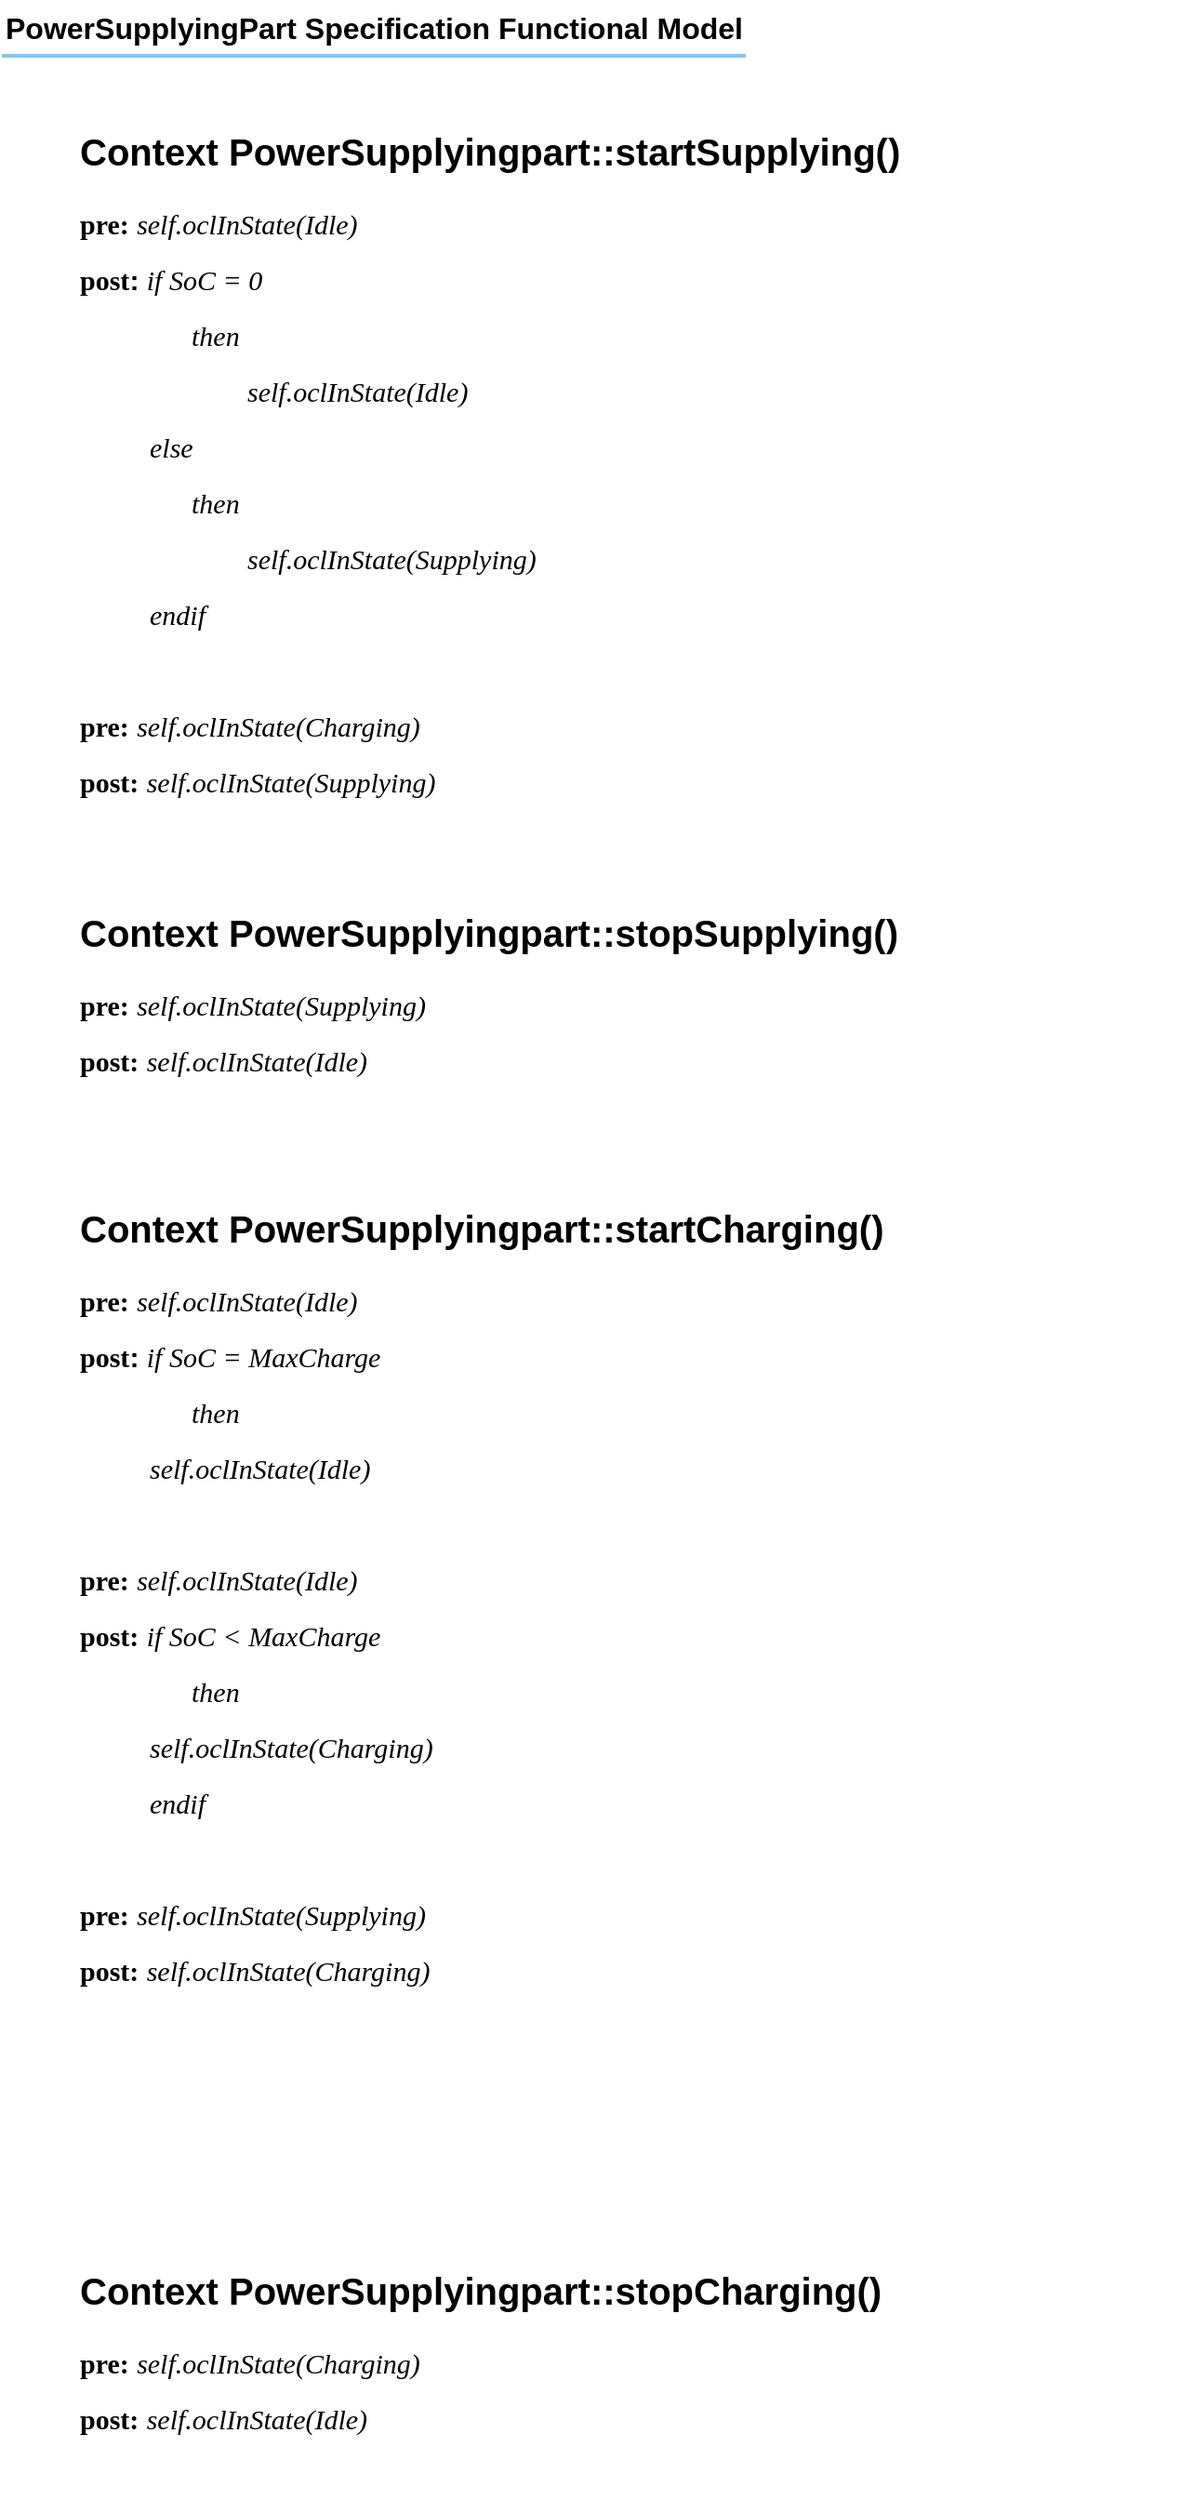 <mxfile version="26.0.6">
  <diagram name="Page-1" id="fLU8VcNCep6opNJ1BtbN">
    <mxGraphModel dx="1343" dy="791" grid="1" gridSize="10" guides="1" tooltips="1" connect="1" arrows="1" fold="1" page="1" pageScale="1" pageWidth="827" pageHeight="1169" math="0" shadow="0">
      <root>
        <mxCell id="0" />
        <mxCell id="1" parent="0" />
        <mxCell id="bMbit08Fi7w39qJ4cQUI-2" value="&lt;h1 style=&quot;margin-top: 0px;&quot;&gt;&lt;font style=&quot;font-size: 20px;&quot;&gt;Context PowerSupplyingpart::startSupplying()&lt;/font&gt;&lt;/h1&gt;&lt;p&gt;&lt;font style=&quot;font-size: 15px;&quot;&gt;&lt;b style=&quot;&quot;&gt;&lt;font face=&quot;Times New Roman&quot;&gt;pre:&lt;/font&gt; &lt;/b&gt;&lt;font face=&quot;Times New Roman&quot;&gt;&lt;i&gt;self.oclInState(Idle)&lt;/i&gt;&lt;/font&gt;&lt;/font&gt;&lt;/p&gt;&lt;p&gt;&lt;font style=&quot;font-size: 15px;&quot;&gt;&lt;b&gt;&lt;font face=&quot;Times New Roman&quot;&gt;post&lt;/font&gt;:&lt;/b&gt;&amp;nbsp;&lt;font face=&quot;Times New Roman&quot;&gt;&lt;i&gt;if SoC = 0&lt;/i&gt;&lt;/font&gt;&lt;/font&gt;&lt;/p&gt;&lt;p&gt;&lt;font face=&quot;Times New Roman&quot; style=&quot;font-size: 15px;&quot;&gt;&lt;i&gt;&lt;span style=&quot;white-space: pre;&quot;&gt;&#x9;&lt;/span&gt;&lt;span style=&quot;white-space: pre;&quot;&gt;&#x9;&lt;/span&gt;then&lt;br&gt;&lt;/i&gt;&lt;/font&gt;&lt;/p&gt;&lt;p&gt;&lt;font style=&quot;font-size: 15px;&quot;&gt;&lt;font face=&quot;Times New Roman&quot;&gt;&lt;i&gt;&lt;span style=&quot;white-space: pre;&quot;&gt;&#x9;&lt;/span&gt;&amp;nbsp; &lt;span style=&quot;white-space: pre;&quot;&gt;&#x9;&lt;/span&gt;&lt;span style=&quot;white-space: pre;&quot;&gt;&#x9;&lt;/span&gt;self.oclInState(Idle)&lt;/i&gt;&lt;/font&gt;&lt;br&gt;&lt;/font&gt;&lt;/p&gt;&lt;p&gt;&lt;i style=&quot;background-color: transparent; color: light-dark(rgb(0, 0, 0), rgb(255, 255, 255)); font-size: 15px; font-family: &amp;quot;Times New Roman&amp;quot;;&quot;&gt;&lt;span style=&quot;white-space: pre;&quot;&gt;&#x9;&lt;/span&gt;&amp;nbsp; else&lt;/i&gt;&lt;/p&gt;&lt;p&gt;&lt;font face=&quot;Times New Roman&quot; style=&quot;font-size: 15px;&quot;&gt;&lt;i&gt;&lt;span style=&quot;white-space: pre;&quot;&gt;&#x9;&lt;/span&gt;&lt;span style=&quot;white-space: pre;&quot;&gt;&#x9;&lt;/span&gt;then&lt;br&gt;&lt;/i&gt;&lt;/font&gt;&lt;/p&gt;&lt;p&gt;&lt;i&gt;&lt;font face=&quot;Times New Roman&quot; style=&quot;font-size: 15px;&quot;&gt;&lt;/font&gt;&lt;/i&gt;&lt;/p&gt;&lt;p&gt;&lt;font face=&quot;Times New Roman&quot; style=&quot;font-size: 15px;&quot;&gt;&lt;i&gt;&lt;span style=&quot;white-space: pre;&quot;&gt;&#x9;&lt;/span&gt;&amp;nbsp; &lt;span style=&quot;white-space: pre;&quot;&gt;&#x9;&lt;/span&gt;&lt;span style=&quot;white-space: pre;&quot;&gt;&#x9;&lt;/span&gt;self.oclInState(Supplying)&lt;/i&gt;&lt;/font&gt;&lt;/p&gt;&lt;p&gt;&lt;font style=&quot;font-size: 15px;&quot;&gt;&lt;/font&gt;&lt;/p&gt;&lt;p&gt;&lt;font style=&quot;font-size: 15px;&quot;&gt;&lt;span style=&quot;white-space: pre;&quot;&gt;&#x9;&lt;/span&gt;&amp;nbsp;&lt;font face=&quot;Times New Roman&quot;&gt;&lt;i&gt;endif&lt;/i&gt;&lt;/font&gt;&lt;br&gt;&lt;/font&gt;&lt;/p&gt;&lt;div&gt;&lt;font style=&quot;font-size: 15px;&quot;&gt;&lt;font face=&quot;Times New Roman&quot;&gt;&lt;i&gt;&lt;br&gt;&lt;/i&gt;&lt;/font&gt;&lt;/font&gt;&lt;/div&gt;&lt;p&gt;&lt;font style=&quot;font-size: 15px;&quot;&gt;&lt;b&gt;&lt;font face=&quot;Times New Roman&quot;&gt;pre:&lt;/font&gt;&amp;nbsp;&lt;/b&gt;&lt;font face=&quot;Times New Roman&quot;&gt;&lt;i&gt;self.oclInState(Charging)&lt;/i&gt;&lt;/font&gt;&lt;/font&gt;&lt;/p&gt;&lt;p&gt;&lt;font style=&quot;font-size: 15px;&quot;&gt;&lt;font style=&quot;&quot;&gt;&lt;b&gt;&lt;font face=&quot;Times New Roman&quot;&gt;post:&lt;/font&gt;&lt;/b&gt;&amp;nbsp;&lt;/font&gt;&lt;span style=&quot;background-color: transparent; color: light-dark(rgb(0, 0, 0), rgb(255, 255, 255));&quot;&gt;&lt;font face=&quot;Times New Roman&quot;&gt;&lt;i&gt;self.oclInState(Supplying)&lt;/i&gt;&lt;/font&gt;&lt;/span&gt;&lt;/font&gt;&lt;/p&gt;" style="text;html=1;whiteSpace=wrap;overflow=hidden;rounded=0;" parent="1" vertex="1">
          <mxGeometry x="80" y="100" width="600" height="400" as="geometry" />
        </mxCell>
        <mxCell id="bMbit08Fi7w39qJ4cQUI-6" value="" style="group" parent="1" vertex="1" connectable="0">
          <mxGeometry x="40" y="40" width="450" height="35" as="geometry" />
        </mxCell>
        <mxCell id="bMbit08Fi7w39qJ4cQUI-4" value="&lt;b&gt;PowerSupplyingPart Specification Functional Model&lt;/b&gt;" style="text;fontSize=16;verticalAlign=middle;strokeColor=none;fillColor=none;whiteSpace=wrap;html=1;" parent="bMbit08Fi7w39qJ4cQUI-6" vertex="1">
          <mxGeometry width="450" height="30" as="geometry" />
        </mxCell>
        <mxCell id="bMbit08Fi7w39qJ4cQUI-5" value="" style="dashed=0;shape=line;strokeWidth=2;noLabel=1;strokeColor=#0C8CF2;opacity=50;" parent="bMbit08Fi7w39qJ4cQUI-6" vertex="1">
          <mxGeometry y="25" width="400" height="10" as="geometry" />
        </mxCell>
        <mxCell id="bMbit08Fi7w39qJ4cQUI-7" value="&lt;h1 style=&quot;margin-top: 0px;&quot;&gt;&lt;font style=&quot;font-size: 20px;&quot;&gt;Context PowerSupplyingpart::stopSupplying()&lt;/font&gt;&lt;/h1&gt;&lt;p&gt;&lt;b style=&quot;font-size: 15px; background-color: transparent; color: light-dark(rgb(0, 0, 0), rgb(255, 255, 255));&quot;&gt;&lt;font face=&quot;Times New Roman&quot;&gt;pre:&lt;/font&gt;&amp;nbsp;&lt;/b&gt;&lt;font style=&quot;font-size: 15px; background-color: transparent; color: light-dark(rgb(0, 0, 0), rgb(255, 255, 255));&quot; face=&quot;Times New Roman&quot;&gt;&lt;i&gt;self.oclInState(&lt;/i&gt;&lt;/font&gt;&lt;i style=&quot;font-size: 15px; background-color: transparent; color: light-dark(rgb(0, 0, 0), rgb(255, 255, 255)); font-family: &amp;quot;Times New Roman&amp;quot;;&quot;&gt;Supplying&lt;/i&gt;&lt;font style=&quot;font-size: 15px; background-color: transparent; color: light-dark(rgb(0, 0, 0), rgb(255, 255, 255));&quot; face=&quot;Times New Roman&quot;&gt;&lt;i&gt;)&lt;/i&gt;&lt;/font&gt;&lt;/p&gt;&lt;p&gt;&lt;font style=&quot;font-size: 15px;&quot;&gt;&lt;font style=&quot;&quot;&gt;&lt;b&gt;&lt;font face=&quot;Times New Roman&quot;&gt;post:&lt;/font&gt;&lt;/b&gt;&amp;nbsp;&lt;/font&gt;&lt;span style=&quot;background-color: transparent; color: light-dark(rgb(0, 0, 0), rgb(255, 255, 255));&quot;&gt;&lt;font face=&quot;Times New Roman&quot;&gt;&lt;i&gt;self.oclInState(Idle)&lt;/i&gt;&lt;/font&gt;&lt;/span&gt;&lt;/font&gt;&lt;/p&gt;" style="text;html=1;whiteSpace=wrap;overflow=hidden;rounded=0;" parent="1" vertex="1">
          <mxGeometry x="80" y="520" width="600" height="130" as="geometry" />
        </mxCell>
        <mxCell id="bMbit08Fi7w39qJ4cQUI-8" value="&lt;h1 style=&quot;margin-top: 0px;&quot;&gt;&lt;font style=&quot;font-size: 20px;&quot;&gt;Context PowerSupplyingpart::startCharging()&lt;/font&gt;&lt;/h1&gt;&lt;p&gt;&lt;font style=&quot;font-size: 15px;&quot;&gt;&lt;b style=&quot;&quot;&gt;&lt;font face=&quot;Times New Roman&quot;&gt;pre:&lt;/font&gt; &lt;/b&gt;&lt;font face=&quot;Times New Roman&quot;&gt;&lt;i&gt;self.oclInState(Idle)&lt;/i&gt;&lt;/font&gt;&lt;/font&gt;&lt;/p&gt;&lt;p&gt;&lt;font style=&quot;font-size: 15px;&quot;&gt;&lt;b&gt;&lt;font face=&quot;Times New Roman&quot;&gt;post&lt;/font&gt;:&lt;/b&gt;&amp;nbsp;&lt;font face=&quot;Times New Roman&quot;&gt;&lt;i&gt;if SoC = MaxCharge&lt;/i&gt;&lt;/font&gt;&lt;/font&gt;&lt;/p&gt;&lt;p&gt;&lt;font face=&quot;Times New Roman&quot; style=&quot;font-size: 15px;&quot;&gt;&lt;i&gt;&lt;span style=&quot;white-space: pre;&quot;&gt;&#x9;&lt;/span&gt;&lt;span style=&quot;white-space: pre;&quot;&gt;&#x9;&lt;/span&gt;then&lt;br&gt;&lt;/i&gt;&lt;/font&gt;&lt;/p&gt;&lt;p&gt;&lt;font style=&quot;font-size: 15px;&quot;&gt;&lt;font face=&quot;Times New Roman&quot;&gt;&lt;i&gt;&lt;span style=&quot;white-space: pre;&quot;&gt;&#x9;&lt;/span&gt;&amp;nbsp; self.oclInState(Idle)&lt;/i&gt;&lt;/font&gt;&lt;br&gt;&lt;/font&gt;&lt;/p&gt;&lt;p&gt;&lt;font style=&quot;font-size: 15px;&quot;&gt;&lt;br&gt;&lt;/font&gt;&lt;/p&gt;&lt;p&gt;&lt;font style=&quot;font-size: 15px;&quot;&gt;&lt;b&gt;&lt;font face=&quot;Times New Roman&quot;&gt;pre:&lt;/font&gt;&amp;nbsp;&lt;/b&gt;&lt;font face=&quot;Times New Roman&quot;&gt;&lt;i&gt;self.oclInState(Idle)&lt;/i&gt;&lt;/font&gt;&lt;/font&gt;&lt;/p&gt;&lt;p&gt;&lt;font style=&quot;font-size: 15px;&quot;&gt;&lt;b&gt;&lt;font face=&quot;Times New Roman&quot;&gt;post:&lt;/font&gt;&lt;/b&gt;&amp;nbsp;&lt;font face=&quot;Times New Roman&quot;&gt;&lt;i&gt;if SoC &amp;lt;&amp;nbsp;&lt;/i&gt;&lt;/font&gt;&lt;/font&gt;&lt;i style=&quot;background-color: transparent; color: light-dark(rgb(0, 0, 0), rgb(255, 255, 255)); font-family: &amp;quot;Times New Roman&amp;quot;; font-size: 15px;&quot;&gt;MaxCharge&lt;/i&gt;&lt;/p&gt;&lt;p&gt;&lt;font face=&quot;Times New Roman&quot; style=&quot;font-size: 15px;&quot;&gt;&lt;i&gt;&lt;span style=&quot;white-space: pre;&quot;&gt;&#x9;&lt;/span&gt;&lt;span style=&quot;white-space: pre;&quot;&gt;&#x9;&lt;/span&gt;then&lt;br&gt;&lt;/i&gt;&lt;/font&gt;&lt;/p&gt;&lt;p&gt;&lt;i&gt;&lt;font face=&quot;Times New Roman&quot; style=&quot;font-size: 15px;&quot;&gt;&lt;/font&gt;&lt;/i&gt;&lt;/p&gt;&lt;p&gt;&lt;font face=&quot;Times New Roman&quot; style=&quot;font-size: 15px;&quot;&gt;&lt;i&gt;&lt;span style=&quot;white-space: pre;&quot;&gt;&#x9;&lt;/span&gt;&amp;nbsp; self.oclInState(Charging)&lt;/i&gt;&lt;/font&gt;&lt;/p&gt;&lt;p&gt;&lt;font style=&quot;font-size: 15px;&quot;&gt;&lt;/font&gt;&lt;/p&gt;&lt;p&gt;&lt;font style=&quot;font-size: 15px;&quot;&gt;&lt;span style=&quot;white-space: pre;&quot;&gt;&#x9;&lt;/span&gt;&amp;nbsp;&lt;font face=&quot;Times New Roman&quot;&gt;&lt;i&gt;endif&lt;/i&gt;&lt;/font&gt;&lt;br&gt;&lt;/font&gt;&lt;/p&gt;&lt;div&gt;&lt;font style=&quot;font-size: 15px;&quot;&gt;&lt;font face=&quot;Times New Roman&quot;&gt;&lt;i&gt;&lt;br&gt;&lt;/i&gt;&lt;/font&gt;&lt;/font&gt;&lt;/div&gt;&lt;p&gt;&lt;font style=&quot;font-size: 15px;&quot;&gt;&lt;b&gt;&lt;font face=&quot;Times New Roman&quot;&gt;pre:&lt;/font&gt;&amp;nbsp;&lt;/b&gt;&lt;font face=&quot;Times New Roman&quot;&gt;&lt;i&gt;self.oclInState(&lt;/i&gt;&lt;/font&gt;&lt;i style=&quot;font-family: &amp;quot;Times New Roman&amp;quot;;&quot;&gt;Supplying&lt;/i&gt;&lt;font face=&quot;Times New Roman&quot;&gt;&lt;i&gt;)&lt;/i&gt;&lt;/font&gt;&lt;/font&gt;&lt;/p&gt;&lt;p&gt;&lt;font style=&quot;font-size: 15px;&quot;&gt;&lt;font style=&quot;&quot;&gt;&lt;b&gt;&lt;font face=&quot;Times New Roman&quot;&gt;post:&lt;/font&gt;&lt;/b&gt;&amp;nbsp;&lt;/font&gt;&lt;span style=&quot;background-color: transparent; color: light-dark(rgb(0, 0, 0), rgb(255, 255, 255));&quot;&gt;&lt;font face=&quot;Times New Roman&quot;&gt;&lt;i&gt;self.oclInState(&lt;/i&gt;&lt;/font&gt;&lt;/span&gt;&lt;i style=&quot;font-family: &amp;quot;Times New Roman&amp;quot;;&quot;&gt;Charging&lt;/i&gt;&lt;span style=&quot;background-color: transparent; color: light-dark(rgb(0, 0, 0), rgb(255, 255, 255));&quot;&gt;&lt;font face=&quot;Times New Roman&quot;&gt;&lt;i&gt;)&lt;/i&gt;&lt;/font&gt;&lt;/span&gt;&lt;/font&gt;&lt;/p&gt;" style="text;html=1;whiteSpace=wrap;overflow=hidden;rounded=0;" parent="1" vertex="1">
          <mxGeometry x="80" y="679" width="600" height="451" as="geometry" />
        </mxCell>
        <mxCell id="bMbit08Fi7w39qJ4cQUI-9" value="&lt;h1 style=&quot;margin-top: 0px;&quot;&gt;&lt;font style=&quot;font-size: 20px;&quot;&gt;Context PowerSupplyingpart::stopCharging()&lt;/font&gt;&lt;/h1&gt;&lt;p&gt;&lt;b style=&quot;font-size: 15px; background-color: transparent; color: light-dark(rgb(0, 0, 0), rgb(255, 255, 255));&quot;&gt;&lt;font face=&quot;Times New Roman&quot;&gt;pre:&lt;/font&gt;&amp;nbsp;&lt;/b&gt;&lt;font style=&quot;font-size: 15px; background-color: transparent; color: light-dark(rgb(0, 0, 0), rgb(255, 255, 255));&quot; face=&quot;Times New Roman&quot;&gt;&lt;i&gt;self.oclInState(&lt;/i&gt;&lt;/font&gt;&lt;i style=&quot;font-size: 15px; background-color: transparent; color: light-dark(rgb(0, 0, 0), rgb(255, 255, 255)); font-family: &amp;quot;Times New Roman&amp;quot;;&quot;&gt;Charging&lt;/i&gt;&lt;font style=&quot;font-size: 15px; background-color: transparent; color: light-dark(rgb(0, 0, 0), rgb(255, 255, 255));&quot; face=&quot;Times New Roman&quot;&gt;&lt;i&gt;)&lt;/i&gt;&lt;/font&gt;&lt;/p&gt;&lt;p&gt;&lt;font style=&quot;font-size: 15px;&quot;&gt;&lt;font style=&quot;&quot;&gt;&lt;b&gt;&lt;font face=&quot;Times New Roman&quot;&gt;post:&lt;/font&gt;&lt;/b&gt;&amp;nbsp;&lt;/font&gt;&lt;span style=&quot;background-color: transparent; color: light-dark(rgb(0, 0, 0), rgb(255, 255, 255));&quot;&gt;&lt;font face=&quot;Times New Roman&quot;&gt;&lt;i&gt;self.oclInState(Idle)&lt;/i&gt;&lt;/font&gt;&lt;/span&gt;&lt;/font&gt;&lt;/p&gt;" style="text;html=1;whiteSpace=wrap;overflow=hidden;rounded=0;" parent="1" vertex="1">
          <mxGeometry x="80" y="1250" width="600" height="130" as="geometry" />
        </mxCell>
      </root>
    </mxGraphModel>
  </diagram>
</mxfile>
